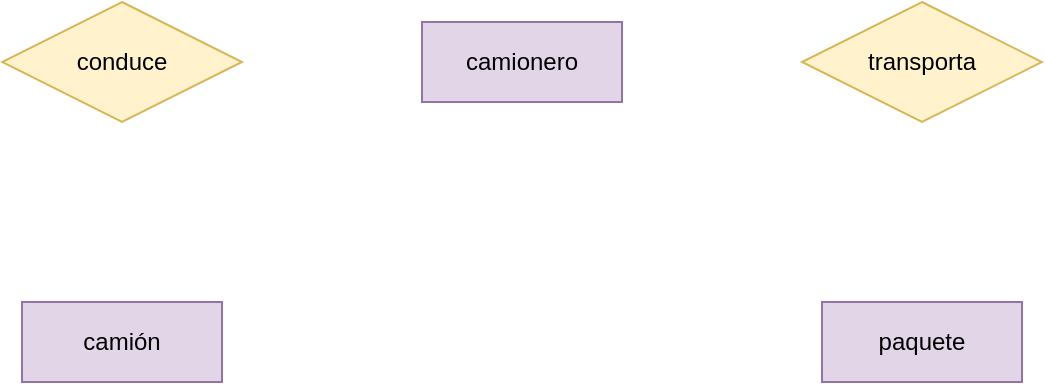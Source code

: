 <mxfile version="20.4.0" type="github">
  <diagram id="R2lEEEUBdFMjLlhIrx00" name="Page-1">
    <mxGraphModel dx="1422" dy="771" grid="1" gridSize="10" guides="1" tooltips="1" connect="1" arrows="1" fold="1" page="1" pageScale="1" pageWidth="850" pageHeight="1100" math="0" shadow="0" extFonts="Permanent Marker^https://fonts.googleapis.com/css?family=Permanent+Marker">
      <root>
        <mxCell id="0" />
        <mxCell id="1" parent="0" />
        <mxCell id="CP_bmAPizi7PvoLeCJPH-1" value="camionero" style="whiteSpace=wrap;html=1;align=center;fillColor=#e1d5e7;strokeColor=#9673a6;" vertex="1" parent="1">
          <mxGeometry x="370" y="260" width="100" height="40" as="geometry" />
        </mxCell>
        <mxCell id="CP_bmAPizi7PvoLeCJPH-2" value="&lt;div&gt;camión&lt;/div&gt;" style="whiteSpace=wrap;html=1;align=center;fillColor=#e1d5e7;strokeColor=#9673a6;" vertex="1" parent="1">
          <mxGeometry x="170" y="400" width="100" height="40" as="geometry" />
        </mxCell>
        <mxCell id="CP_bmAPizi7PvoLeCJPH-4" value="&lt;div&gt;paquete&lt;/div&gt;" style="whiteSpace=wrap;html=1;align=center;fillColor=#e1d5e7;strokeColor=#9673a6;" vertex="1" parent="1">
          <mxGeometry x="570" y="400" width="100" height="40" as="geometry" />
        </mxCell>
        <mxCell id="CP_bmAPizi7PvoLeCJPH-6" value="conduce" style="shape=rhombus;perimeter=rhombusPerimeter;whiteSpace=wrap;html=1;align=center;fillColor=#fff2cc;strokeColor=#d6b656;" vertex="1" parent="1">
          <mxGeometry x="160" y="250" width="120" height="60" as="geometry" />
        </mxCell>
        <mxCell id="CP_bmAPizi7PvoLeCJPH-7" value="transporta" style="shape=rhombus;perimeter=rhombusPerimeter;whiteSpace=wrap;html=1;align=center;fillColor=#fff2cc;strokeColor=#d6b656;" vertex="1" parent="1">
          <mxGeometry x="560" y="250" width="120" height="60" as="geometry" />
        </mxCell>
      </root>
    </mxGraphModel>
  </diagram>
</mxfile>
